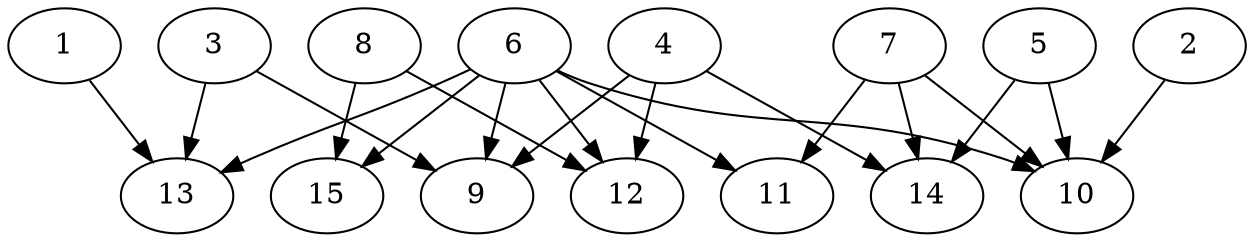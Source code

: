 // DAG automatically generated by daggen at Thu Oct  3 13:59:26 2019
// ./daggen --dot -n 15 --ccr 0.3 --fat 0.9 --regular 0.7 --density 0.6 --mindata 5242880 --maxdata 52428800 
digraph G {
  1 [size="110595413", alpha="0.10", expect_size="33178624"] 
  1 -> 13 [size ="33178624"]
  2 [size="173660160", alpha="0.17", expect_size="52098048"] 
  2 -> 10 [size ="52098048"]
  3 [size="100208640", alpha="0.09", expect_size="30062592"] 
  3 -> 9 [size ="30062592"]
  3 -> 13 [size ="30062592"]
  4 [size="74209280", alpha="0.20", expect_size="22262784"] 
  4 -> 9 [size ="22262784"]
  4 -> 12 [size ="22262784"]
  4 -> 14 [size ="22262784"]
  5 [size="142028800", alpha="0.13", expect_size="42608640"] 
  5 -> 10 [size ="42608640"]
  5 -> 14 [size ="42608640"]
  6 [size="51630080", alpha="0.14", expect_size="15489024"] 
  6 -> 9 [size ="15489024"]
  6 -> 10 [size ="15489024"]
  6 -> 11 [size ="15489024"]
  6 -> 12 [size ="15489024"]
  6 -> 13 [size ="15489024"]
  6 -> 15 [size ="15489024"]
  7 [size="168424107", alpha="0.15", expect_size="50527232"] 
  7 -> 10 [size ="50527232"]
  7 -> 11 [size ="50527232"]
  7 -> 14 [size ="50527232"]
  8 [size="27371520", alpha="0.07", expect_size="8211456"] 
  8 -> 12 [size ="8211456"]
  8 -> 15 [size ="8211456"]
  9 [size="41004373", alpha="0.00", expect_size="12301312"] 
  10 [size="24821760", alpha="0.02", expect_size="7446528"] 
  11 [size="106912427", alpha="0.02", expect_size="32073728"] 
  12 [size="30467413", alpha="0.13", expect_size="9140224"] 
  13 [size="162399573", alpha="0.04", expect_size="48719872"] 
  14 [size="73635840", alpha="0.17", expect_size="22090752"] 
  15 [size="72762027", alpha="0.13", expect_size="21828608"] 
}
